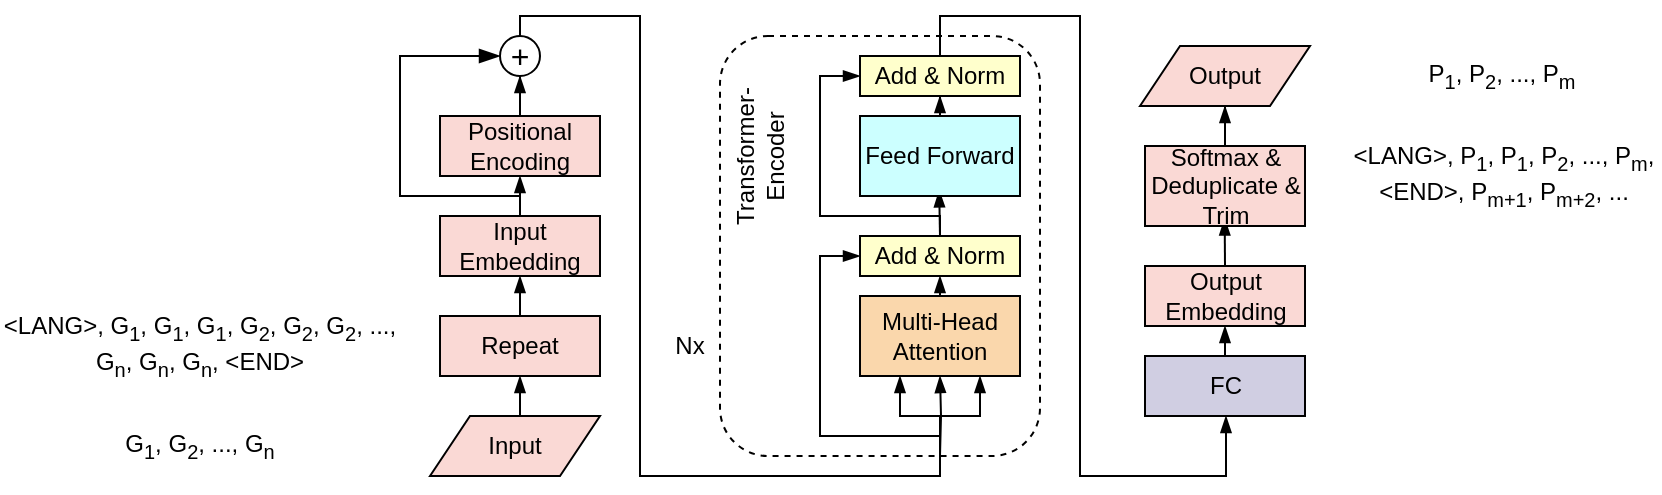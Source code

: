 <mxfile version="20.8.13" type="github">
  <diagram name="Page-1" id="c7558073-3199-34d8-9f00-42111426c3f3">
    <mxGraphModel dx="2256" dy="549" grid="1" gridSize="10" guides="1" tooltips="1" connect="1" arrows="1" fold="1" page="1" pageScale="1" pageWidth="826" pageHeight="1169" background="none" math="0" shadow="0">
      <root>
        <mxCell id="0" />
        <mxCell id="1" parent="0" />
        <mxCell id="MkItr3fGSmLbSDY-v6VV-119" value="" style="rounded=1;whiteSpace=wrap;html=1;strokeWidth=1;fontSize=16;fillColor=none;fontStyle=0;dashed=1;" vertex="1" parent="1">
          <mxGeometry x="280" y="140" width="160" height="210" as="geometry" />
        </mxCell>
        <mxCell id="MkItr3fGSmLbSDY-v6VV-110" style="edgeStyle=orthogonalEdgeStyle;rounded=0;orthogonalLoop=1;jettySize=auto;html=1;exitX=0.5;exitY=0;exitDx=0;exitDy=0;strokeWidth=1;fontSize=20;entryX=0.495;entryY=0.93;entryDx=0;entryDy=0;entryPerimeter=0;endArrow=blockThin;endFill=1;fontStyle=0" edge="1" parent="1" source="14" target="MkItr3fGSmLbSDY-v6VV-109">
          <mxGeometry relative="1" as="geometry" />
        </mxCell>
        <mxCell id="MkItr3fGSmLbSDY-v6VV-113" style="edgeStyle=orthogonalEdgeStyle;rounded=0;orthogonalLoop=1;jettySize=auto;html=1;exitX=0.5;exitY=0;exitDx=0;exitDy=0;entryX=0;entryY=0.5;entryDx=0;entryDy=0;strokeWidth=1;fontSize=20;endArrow=blockThin;endFill=1;fontStyle=0" edge="1" parent="1" source="14" target="MkItr3fGSmLbSDY-v6VV-111">
          <mxGeometry relative="1" as="geometry">
            <Array as="points">
              <mxPoint x="390" y="230" />
              <mxPoint x="330" y="230" />
              <mxPoint x="330" y="160" />
            </Array>
          </mxGeometry>
        </mxCell>
        <mxCell id="14" value="Add &amp; Norm" style="whiteSpace=wrap;align=center;verticalAlign=middle;fontStyle=0;strokeWidth=1;fillColor=#FFFFCC" parent="1" vertex="1">
          <mxGeometry x="350" y="240" width="80" height="20" as="geometry" />
        </mxCell>
        <mxCell id="MkItr3fGSmLbSDY-v6VV-99" style="edgeStyle=orthogonalEdgeStyle;rounded=0;orthogonalLoop=1;jettySize=auto;html=1;exitX=0.5;exitY=0;exitDx=0;exitDy=0;entryX=0.5;entryY=1;entryDx=0;entryDy=0;strokeWidth=1;endArrow=blockThin;endFill=1;fontStyle=0" edge="1" parent="1" source="MkItr3fGSmLbSDY-v6VV-98" target="14">
          <mxGeometry relative="1" as="geometry" />
        </mxCell>
        <mxCell id="MkItr3fGSmLbSDY-v6VV-98" value="Multi-Head Attention" style="whiteSpace=wrap;align=center;verticalAlign=middle;fontStyle=0;strokeWidth=1;fillColor=#fad7ac;strokeColor=#000000;" vertex="1" parent="1">
          <mxGeometry x="350" y="270" width="80" height="40" as="geometry" />
        </mxCell>
        <mxCell id="MkItr3fGSmLbSDY-v6VV-104" style="edgeStyle=orthogonalEdgeStyle;rounded=0;orthogonalLoop=1;jettySize=auto;html=1;exitX=0.5;exitY=0;exitDx=0;exitDy=0;entryX=0.5;entryY=1;entryDx=0;entryDy=0;fontSize=20;strokeWidth=1;endArrow=blockThin;endFill=1;fontStyle=0" edge="1" parent="1" source="MkItr3fGSmLbSDY-v6VV-100" target="MkItr3fGSmLbSDY-v6VV-102">
          <mxGeometry relative="1" as="geometry" />
        </mxCell>
        <mxCell id="MkItr3fGSmLbSDY-v6VV-100" value="Input Embedding" style="whiteSpace=wrap;align=center;verticalAlign=middle;fontStyle=0;strokeWidth=1;fillColor=#fad9d5;strokeColor=#000000;" vertex="1" parent="1">
          <mxGeometry x="140" y="230" width="80" height="30" as="geometry" />
        </mxCell>
        <mxCell id="MkItr3fGSmLbSDY-v6VV-114" style="edgeStyle=orthogonalEdgeStyle;rounded=0;orthogonalLoop=1;jettySize=auto;html=1;exitX=0.5;exitY=0;exitDx=0;exitDy=0;strokeWidth=1;fontSize=20;endArrow=blockThin;endFill=1;fontStyle=0" edge="1" parent="1" target="MkItr3fGSmLbSDY-v6VV-98">
          <mxGeometry relative="1" as="geometry">
            <mxPoint x="390" y="350" as="sourcePoint" />
          </mxGeometry>
        </mxCell>
        <mxCell id="MkItr3fGSmLbSDY-v6VV-115" style="edgeStyle=orthogonalEdgeStyle;rounded=0;orthogonalLoop=1;jettySize=auto;html=1;exitX=0.5;exitY=0;exitDx=0;exitDy=0;entryX=0.75;entryY=1;entryDx=0;entryDy=0;strokeWidth=1;fontSize=20;endArrow=blockThin;endFill=1;fontStyle=0" edge="1" parent="1" target="MkItr3fGSmLbSDY-v6VV-98">
          <mxGeometry relative="1" as="geometry">
            <mxPoint x="390" y="350" as="sourcePoint" />
            <Array as="points">
              <mxPoint x="390" y="330" />
              <mxPoint x="410" y="330" />
            </Array>
          </mxGeometry>
        </mxCell>
        <mxCell id="MkItr3fGSmLbSDY-v6VV-116" style="edgeStyle=orthogonalEdgeStyle;rounded=0;orthogonalLoop=1;jettySize=auto;html=1;exitX=0.5;exitY=0;exitDx=0;exitDy=0;entryX=0.25;entryY=1;entryDx=0;entryDy=0;strokeWidth=1;fontSize=20;endArrow=blockThin;endFill=1;fontStyle=0" edge="1" parent="1" source="MkItr3fGSmLbSDY-v6VV-101" target="MkItr3fGSmLbSDY-v6VV-98">
          <mxGeometry relative="1" as="geometry">
            <mxPoint x="390" y="350" as="sourcePoint" />
            <Array as="points">
              <mxPoint x="180" y="130" />
              <mxPoint x="240" y="130" />
              <mxPoint x="240" y="360" />
              <mxPoint x="390" y="360" />
              <mxPoint x="390" y="330" />
              <mxPoint x="370" y="330" />
            </Array>
          </mxGeometry>
        </mxCell>
        <mxCell id="MkItr3fGSmLbSDY-v6VV-117" style="edgeStyle=orthogonalEdgeStyle;rounded=0;orthogonalLoop=1;jettySize=auto;html=1;exitX=0.5;exitY=0;exitDx=0;exitDy=0;entryX=0;entryY=0.5;entryDx=0;entryDy=0;strokeWidth=1;fontSize=20;endArrow=blockThin;endFill=1;fontStyle=0" edge="1" parent="1" source="MkItr3fGSmLbSDY-v6VV-101" target="14">
          <mxGeometry relative="1" as="geometry">
            <mxPoint x="390" y="350" as="sourcePoint" />
            <Array as="points">
              <mxPoint x="180" y="130" />
              <mxPoint x="240" y="130" />
              <mxPoint x="240" y="360" />
              <mxPoint x="390" y="360" />
              <mxPoint x="390" y="340" />
              <mxPoint x="330" y="340" />
              <mxPoint x="330" y="250" />
            </Array>
          </mxGeometry>
        </mxCell>
        <mxCell id="MkItr3fGSmLbSDY-v6VV-101" value="&lt;font style=&quot;font-size: 16px;&quot;&gt;+&lt;/font&gt;" style="ellipse;whiteSpace=wrap;html=1;aspect=fixed;strokeColor=#000000;strokeWidth=1;fontStyle=0" vertex="1" parent="1">
          <mxGeometry x="170" y="140" width="20" height="20" as="geometry" />
        </mxCell>
        <mxCell id="MkItr3fGSmLbSDY-v6VV-106" style="edgeStyle=orthogonalEdgeStyle;rounded=0;orthogonalLoop=1;jettySize=auto;html=1;exitX=0.5;exitY=0;exitDx=0;exitDy=0;fontSize=20;strokeWidth=1;endArrow=blockThin;endFill=1;fontStyle=0" edge="1" parent="1" source="MkItr3fGSmLbSDY-v6VV-102" target="MkItr3fGSmLbSDY-v6VV-101">
          <mxGeometry relative="1" as="geometry" />
        </mxCell>
        <mxCell id="MkItr3fGSmLbSDY-v6VV-102" value="Positional Encoding" style="whiteSpace=wrap;align=center;verticalAlign=middle;fontStyle=0;strokeWidth=1;fillColor=#fad9d5;strokeColor=#000000;" vertex="1" parent="1">
          <mxGeometry x="140" y="180" width="80" height="30" as="geometry" />
        </mxCell>
        <mxCell id="MkItr3fGSmLbSDY-v6VV-107" value="" style="edgeStyle=segmentEdgeStyle;endArrow=blockThin;html=1;curved=0;rounded=0;endSize=8;startSize=8;fontSize=20;exitX=0.5;exitY=0;exitDx=0;exitDy=0;entryX=0;entryY=0.5;entryDx=0;entryDy=0;strokeWidth=1;endFill=1;fontStyle=0" edge="1" parent="1" source="MkItr3fGSmLbSDY-v6VV-100" target="MkItr3fGSmLbSDY-v6VV-101">
          <mxGeometry width="50" height="50" relative="1" as="geometry">
            <mxPoint x="180" y="270" as="sourcePoint" />
            <mxPoint x="380" y="250" as="targetPoint" />
            <Array as="points">
              <mxPoint x="180" y="220" />
              <mxPoint x="120" y="220" />
              <mxPoint x="120" y="150" />
            </Array>
          </mxGeometry>
        </mxCell>
        <mxCell id="MkItr3fGSmLbSDY-v6VV-141" style="edgeStyle=orthogonalEdgeStyle;rounded=0;orthogonalLoop=1;jettySize=auto;html=1;exitX=0.5;exitY=0;exitDx=0;exitDy=0;entryX=0.498;entryY=0.906;entryDx=0;entryDy=0;entryPerimeter=0;strokeWidth=1;fontSize=12;endArrow=blockThin;endFill=1;" edge="1" parent="1" source="MkItr3fGSmLbSDY-v6VV-108" target="MkItr3fGSmLbSDY-v6VV-140">
          <mxGeometry relative="1" as="geometry" />
        </mxCell>
        <mxCell id="MkItr3fGSmLbSDY-v6VV-108" value="Output Embedding" style="whiteSpace=wrap;align=center;verticalAlign=middle;fontStyle=0;strokeWidth=1;fillColor=#fad9d5;strokeColor=#000000;" vertex="1" parent="1">
          <mxGeometry x="492.5" y="255" width="80" height="30" as="geometry" />
        </mxCell>
        <mxCell id="MkItr3fGSmLbSDY-v6VV-112" style="edgeStyle=orthogonalEdgeStyle;rounded=0;orthogonalLoop=1;jettySize=auto;html=1;exitX=0.5;exitY=0;exitDx=0;exitDy=0;strokeWidth=1;fontSize=20;endArrow=blockThin;endFill=1;fontStyle=0" edge="1" parent="1" source="MkItr3fGSmLbSDY-v6VV-109" target="MkItr3fGSmLbSDY-v6VV-111">
          <mxGeometry relative="1" as="geometry" />
        </mxCell>
        <mxCell id="MkItr3fGSmLbSDY-v6VV-109" value="Feed Forward" style="whiteSpace=wrap;align=center;verticalAlign=middle;fontStyle=0;strokeWidth=1;fillColor=#CCFFFF;" vertex="1" parent="1">
          <mxGeometry x="350" y="180" width="80" height="40" as="geometry" />
        </mxCell>
        <mxCell id="MkItr3fGSmLbSDY-v6VV-130" style="edgeStyle=orthogonalEdgeStyle;rounded=0;orthogonalLoop=1;jettySize=auto;html=1;exitX=0.5;exitY=0;exitDx=0;exitDy=0;strokeWidth=1;fontSize=12;endArrow=blockThin;endFill=1;fontStyle=0;entryX=0.5;entryY=1;entryDx=0;entryDy=0;" edge="1" parent="1" source="MkItr3fGSmLbSDY-v6VV-111" target="MkItr3fGSmLbSDY-v6VV-129">
          <mxGeometry relative="1" as="geometry">
            <mxPoint x="600" y="380" as="targetPoint" />
            <Array as="points">
              <mxPoint x="390" y="130" />
              <mxPoint x="460" y="130" />
              <mxPoint x="460" y="360" />
              <mxPoint x="533" y="360" />
              <mxPoint x="533" y="330" />
            </Array>
          </mxGeometry>
        </mxCell>
        <mxCell id="MkItr3fGSmLbSDY-v6VV-111" value="Add &amp; Norm" style="whiteSpace=wrap;align=center;verticalAlign=middle;fontStyle=0;strokeWidth=1;fillColor=#FFFFCC" vertex="1" parent="1">
          <mxGeometry x="350" y="150" width="80" height="20" as="geometry" />
        </mxCell>
        <mxCell id="MkItr3fGSmLbSDY-v6VV-121" value="Transformer-Encoder" style="text;html=1;strokeColor=none;fillColor=none;align=center;verticalAlign=middle;whiteSpace=wrap;rounded=0;fontSize=12;horizontal=0;fontStyle=0" vertex="1" parent="1">
          <mxGeometry x="270" y="185" width="60" height="30" as="geometry" />
        </mxCell>
        <mxCell id="MkItr3fGSmLbSDY-v6VV-122" value="Nx" style="text;html=1;strokeColor=none;fillColor=none;align=center;verticalAlign=middle;whiteSpace=wrap;rounded=0;fontSize=12;fontStyle=0" vertex="1" parent="1">
          <mxGeometry x="250" y="280" width="30" height="30" as="geometry" />
        </mxCell>
        <mxCell id="MkItr3fGSmLbSDY-v6VV-131" style="edgeStyle=orthogonalEdgeStyle;rounded=0;orthogonalLoop=1;jettySize=auto;html=1;exitX=0.5;exitY=0;exitDx=0;exitDy=0;entryX=0.5;entryY=1;entryDx=0;entryDy=0;strokeWidth=1;fontSize=12;endArrow=blockThin;endFill=1;fontStyle=0" edge="1" parent="1" source="MkItr3fGSmLbSDY-v6VV-129" target="MkItr3fGSmLbSDY-v6VV-108">
          <mxGeometry relative="1" as="geometry" />
        </mxCell>
        <mxCell id="MkItr3fGSmLbSDY-v6VV-129" value="FC" style="whiteSpace=wrap;align=center;verticalAlign=middle;fontStyle=0;strokeWidth=1;fillColor=#d0cee2;strokeColor=#000000;" vertex="1" parent="1">
          <mxGeometry x="492.5" y="300" width="80" height="30" as="geometry" />
        </mxCell>
        <mxCell id="MkItr3fGSmLbSDY-v6VV-136" style="edgeStyle=orthogonalEdgeStyle;rounded=0;orthogonalLoop=1;jettySize=auto;html=1;exitX=0.5;exitY=0;exitDx=0;exitDy=0;entryX=0.5;entryY=1;entryDx=0;entryDy=0;strokeWidth=1;fontSize=12;endArrow=blockThin;endFill=1;" edge="1" parent="1" source="MkItr3fGSmLbSDY-v6VV-133" target="MkItr3fGSmLbSDY-v6VV-134">
          <mxGeometry relative="1" as="geometry" />
        </mxCell>
        <mxCell id="MkItr3fGSmLbSDY-v6VV-133" value="Input" style="shape=parallelogram;perimeter=parallelogramPerimeter;whiteSpace=wrap;html=1;fixedSize=1;strokeColor=#000000;strokeWidth=1;fontSize=12;fillColor=#fad9d5;fontStyle=0" vertex="1" parent="1">
          <mxGeometry x="135" y="330" width="85" height="30" as="geometry" />
        </mxCell>
        <mxCell id="MkItr3fGSmLbSDY-v6VV-137" style="edgeStyle=orthogonalEdgeStyle;rounded=0;orthogonalLoop=1;jettySize=auto;html=1;exitX=0.5;exitY=0;exitDx=0;exitDy=0;entryX=0.5;entryY=1;entryDx=0;entryDy=0;strokeWidth=1;fontSize=12;endArrow=blockThin;endFill=1;" edge="1" parent="1" source="MkItr3fGSmLbSDY-v6VV-134" target="MkItr3fGSmLbSDY-v6VV-100">
          <mxGeometry relative="1" as="geometry" />
        </mxCell>
        <mxCell id="MkItr3fGSmLbSDY-v6VV-134" value="Repeat" style="whiteSpace=wrap;align=center;verticalAlign=middle;fontStyle=0;strokeWidth=1;fillColor=#fad9d5;strokeColor=#000000;" vertex="1" parent="1">
          <mxGeometry x="140" y="280" width="80" height="30" as="geometry" />
        </mxCell>
        <mxCell id="MkItr3fGSmLbSDY-v6VV-135" value="G&lt;sub style=&quot;border-color: var(--border-color);&quot;&gt;1&lt;/sub&gt;, G&lt;sub style=&quot;border-color: var(--border-color);&quot;&gt;2&lt;/sub&gt;, ..., G&lt;sub style=&quot;border-color: var(--border-color);&quot;&gt;n&lt;/sub&gt;" style="text;html=1;strokeColor=none;fillColor=none;align=center;verticalAlign=middle;whiteSpace=wrap;rounded=0;fontSize=12;" vertex="1" parent="1">
          <mxGeometry x="-25" y="330" width="90" height="30" as="geometry" />
        </mxCell>
        <mxCell id="MkItr3fGSmLbSDY-v6VV-138" value="&amp;lt;LANG&amp;gt;, G&lt;sub style=&quot;border-color: var(--border-color);&quot;&gt;1&lt;/sub&gt;, G&lt;sub style=&quot;border-color: var(--border-color);&quot;&gt;1&lt;/sub&gt;, G&lt;sub style=&quot;border-color: var(--border-color);&quot;&gt;1&lt;/sub&gt;, G&lt;sub style=&quot;border-color: var(--border-color);&quot;&gt;2&lt;/sub&gt;, G&lt;sub style=&quot;border-color: var(--border-color);&quot;&gt;2&lt;/sub&gt;, G&lt;sub style=&quot;border-color: var(--border-color);&quot;&gt;2&lt;/sub&gt;,&amp;nbsp;..., G&lt;sub style=&quot;border-color: var(--border-color);&quot;&gt;n&lt;/sub&gt;, G&lt;sub style=&quot;border-color: var(--border-color);&quot;&gt;n&lt;/sub&gt;,&amp;nbsp;G&lt;sub style=&quot;border-color: var(--border-color);&quot;&gt;n&lt;/sub&gt;, &amp;lt;END&amp;gt;" style="text;html=1;strokeColor=none;fillColor=none;align=center;verticalAlign=middle;whiteSpace=wrap;rounded=0;fontSize=12;" vertex="1" parent="1">
          <mxGeometry x="-80" y="280" width="200" height="30" as="geometry" />
        </mxCell>
        <mxCell id="MkItr3fGSmLbSDY-v6VV-143" style="edgeStyle=orthogonalEdgeStyle;rounded=0;orthogonalLoop=1;jettySize=auto;html=1;exitX=0.5;exitY=0;exitDx=0;exitDy=0;strokeWidth=1;fontSize=12;endArrow=blockThin;endFill=1;" edge="1" parent="1" source="MkItr3fGSmLbSDY-v6VV-140" target="MkItr3fGSmLbSDY-v6VV-142">
          <mxGeometry relative="1" as="geometry" />
        </mxCell>
        <mxCell id="MkItr3fGSmLbSDY-v6VV-140" value="Softmax &amp; Deduplicate &amp; Trim" style="whiteSpace=wrap;align=center;verticalAlign=middle;fontStyle=0;strokeWidth=1;fillColor=#fad9d5;strokeColor=#000000;" vertex="1" parent="1">
          <mxGeometry x="492.5" y="195" width="80" height="40" as="geometry" />
        </mxCell>
        <mxCell id="MkItr3fGSmLbSDY-v6VV-142" value="Output" style="shape=parallelogram;perimeter=parallelogramPerimeter;whiteSpace=wrap;html=1;fixedSize=1;strokeColor=#000000;strokeWidth=1;fontSize=12;fillColor=#fad9d5;fontStyle=0" vertex="1" parent="1">
          <mxGeometry x="490" y="145" width="85" height="30" as="geometry" />
        </mxCell>
        <mxCell id="MkItr3fGSmLbSDY-v6VV-144" value="P&lt;sub style=&quot;border-color: var(--border-color);&quot;&gt;1&lt;/sub&gt;, P&lt;sub style=&quot;border-color: var(--border-color);&quot;&gt;2&lt;/sub&gt;, ..., P&lt;sub style=&quot;border-color: var(--border-color);&quot;&gt;m&lt;/sub&gt;" style="text;html=1;strokeColor=none;fillColor=none;align=center;verticalAlign=middle;whiteSpace=wrap;rounded=0;fontSize=12;" vertex="1" parent="1">
          <mxGeometry x="626.25" y="145" width="90" height="30" as="geometry" />
        </mxCell>
        <mxCell id="MkItr3fGSmLbSDY-v6VV-145" value="&amp;lt;LANG&amp;gt;, P&lt;sub style=&quot;border-color: var(--border-color);&quot;&gt;1&lt;/sub&gt;, P&lt;sub style=&quot;border-color: var(--border-color);&quot;&gt;1&lt;/sub&gt;,&amp;nbsp;P&lt;sub style=&quot;border-color: var(--border-color);&quot;&gt;2&lt;/sub&gt;, ..., P&lt;sub style=&quot;border-color: var(--border-color);&quot;&gt;m&lt;/sub&gt;, &amp;lt;END&amp;gt;, P&lt;sub&gt;m+1&lt;/sub&gt;, P&lt;sub&gt;m+2&lt;/sub&gt;, ..." style="text;html=1;strokeColor=none;fillColor=none;align=center;verticalAlign=middle;whiteSpace=wrap;rounded=0;fontSize=12;" vertex="1" parent="1">
          <mxGeometry x="592.5" y="195" width="157.5" height="30" as="geometry" />
        </mxCell>
      </root>
    </mxGraphModel>
  </diagram>
</mxfile>
